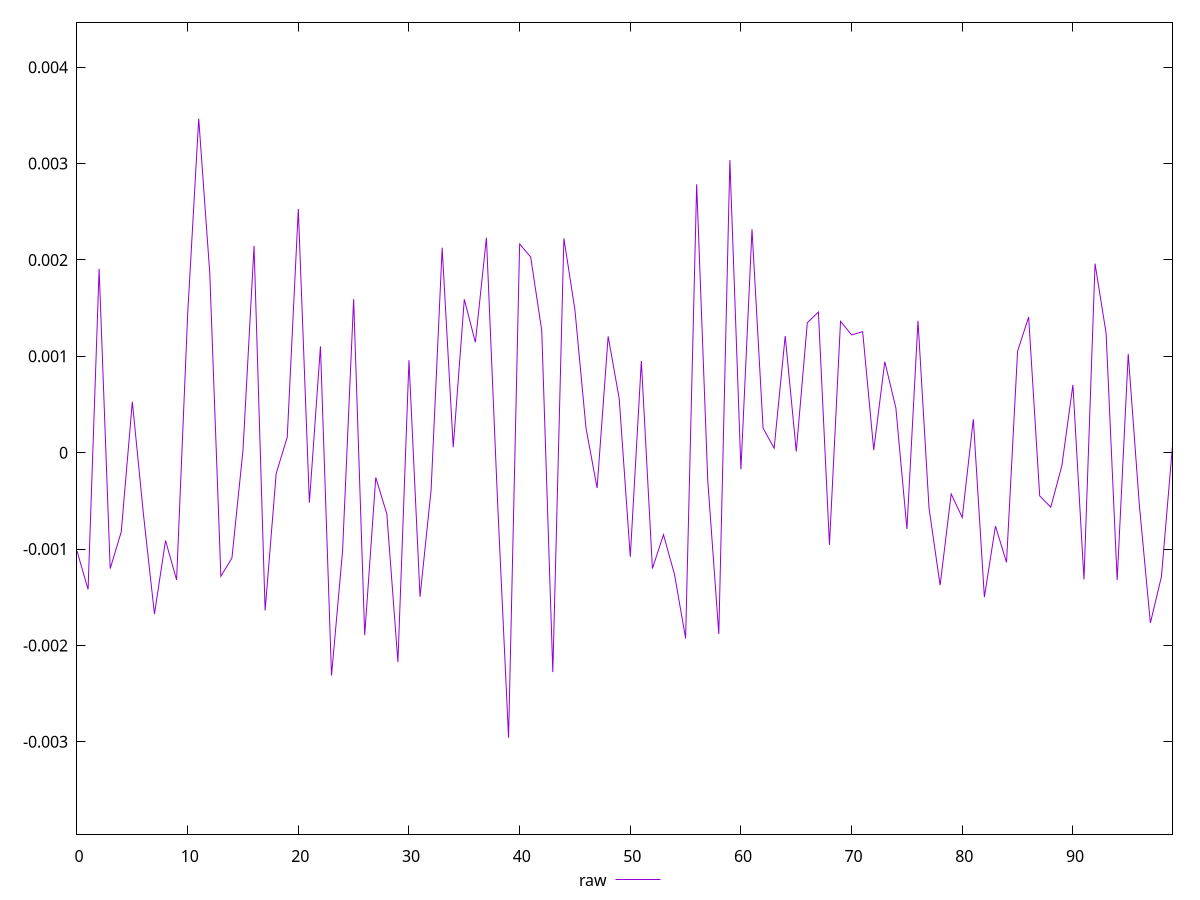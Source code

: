 reset

$raw <<EOF
0 -0.0010201423277865686
1 -0.0014197291382220402
2 0.001906797281358165
3 -0.0012037681275306436
4 -0.0008208541930196293
5 0.0005285409183774926
6 -0.0006348399093720234
7 -0.0016749421979892823
8 -0.0009119750206106908
9 -0.0013202473873074685
10 0.0014346373853519364
11 0.0034656110941730374
12 0.0018590834320912995
13 -0.0012826595322842766
14 -0.0010938129265277196
15 0.00002396296720720923
16 0.002145370420433637
17 -0.0016384074599484699
18 -0.00021647721758989128
19 0.00016107733019953395
20 0.0025289159992659843
21 -0.0005195732132780881
22 0.0011027014356557233
23 -0.0023131478978686733
24 -0.0010198552473987346
25 0.0015925667506052508
26 -0.001893248033155744
27 -0.0002577162678952697
28 -0.0006367135348412606
29 -0.002173286379412742
30 0.0009595837733455788
31 -0.001495229606074364
32 -0.00038755427535469176
33 0.0021259432462781246
34 0.000056697736988259546
35 0.0015913197135186826
36 0.0011445070659706898
37 0.002230362582061476
38 -0.0004926286503375002
39 -0.0029585035027518062
40 0.00216481146542387
41 0.0020289565647390044
42 0.0012656500542599378
43 -0.0022770604740191326
44 0.0022236851182761224
45 0.0014785296105175145
46 0.00025414059413929064
47 -0.0003673689899896884
48 0.001206532338038597
49 0.0005599110625641273
50 -0.001080984592657987
51 0.0009510140741943779
52 -0.0012028692914958677
53 -0.0008510522666531404
54 -0.0012658133407408509
55 -0.001926903732858795
56 0.002784586728088601
57 -0.00028560457675323004
58 -0.0018813424975391323
59 0.0030353566834943778
60 -0.0001740903397389279
61 0.002317888430070217
62 0.00025390568586658284
63 0.00004579172870129395
64 0.0012101267251682366
65 0.000012074304745857308
66 0.0013485957463005103
67 0.001458957422565879
68 -0.0009572645743277573
69 0.0013626699417493887
70 0.0012215969058325833
71 0.0012551550493218899
72 0.000027197337086711826
73 0.0009439332764838654
74 0.00046499953679948985
75 -0.0007927346743794499
76 0.001367789178284062
77 -0.0005789645825730387
78 -0.001375156084495881
79 -0.0004288115465863911
80 -0.0006724226453018737
81 0.0003464896690679381
82 -0.0014994020521029248
83 -0.0007618600546666027
84 -0.0011384808255735296
85 0.0010519076388031618
86 0.001407306022427027
87 -0.0004490865823125888
88 -0.0005653771033732175
89 -0.00013700843612274693
90 0.0007037130726119531
91 -0.0013160448329829976
92 0.001961850711512047
93 0.0012386614152745477
94 -0.0013225367563934865
95 0.0010238136569883827
96 -0.0005374167872956348
97 -0.0017678762957533795
98 -0.001286568679784052
99 0.00007356953244695947
EOF

set key outside below
set xrange [0:99]
set yrange [-0.003958503502751806:0.004465611094173037]
set trange [-0.003958503502751806:0.004465611094173037]
set terminal svg size 640, 500 enhanced background rgb 'white'
set output "report_00015_2021-02-09T16-11-33.973Z/meta/pScore-difference/samples/pages+cached+noadtech+nomedia/raw/values.svg"

plot $raw title "raw" with line

reset
